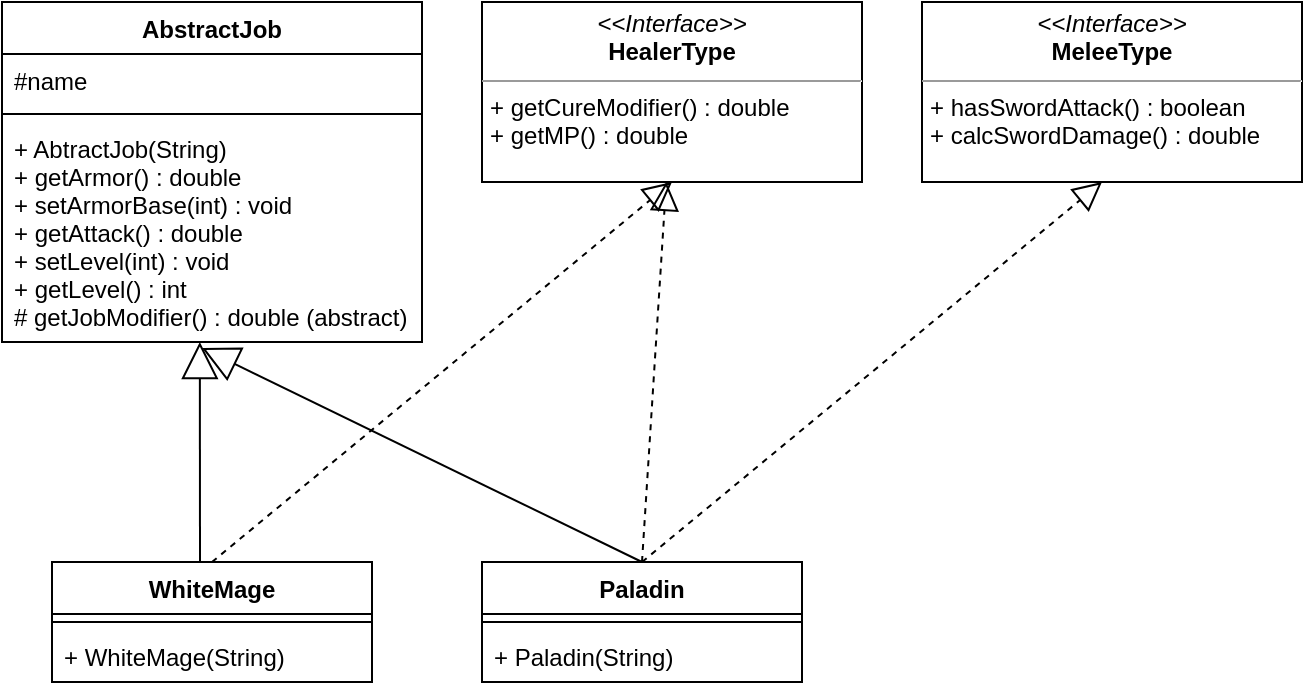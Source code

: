 <mxfile version="13.2.4" type="device"><diagram name="Page-1" id="e7e014a7-5840-1c2e-5031-d8a46d1fe8dd"><mxGraphModel dx="1106" dy="1003" grid="1" gridSize="10" guides="1" tooltips="1" connect="1" arrows="1" fold="1" page="1" pageScale="1" pageWidth="1169" pageHeight="826" background="#ffffff" math="0" shadow="0"><root><mxCell id="0"/><mxCell id="1" parent="0"/><mxCell id="gVdtUMfC6lJD79rPffP9-45" value="&lt;p style=&quot;margin: 0px ; margin-top: 4px ; text-align: center&quot;&gt;&lt;i&gt;&amp;lt;&amp;lt;Interface&amp;gt;&amp;gt;&lt;/i&gt;&lt;br&gt;&lt;b&gt;MeleeType&lt;/b&gt;&lt;/p&gt;&lt;hr size=&quot;1&quot;&gt;&lt;p style=&quot;margin: 0px ; margin-left: 4px&quot;&gt;+ hasSwordAttack() : boolean&lt;/p&gt;&lt;p style=&quot;margin: 0px ; margin-left: 4px&quot;&gt;+ calcSwordDamage() : double&lt;/p&gt;" style="verticalAlign=top;align=left;overflow=fill;fontSize=12;fontFamily=Helvetica;html=1;" parent="1" vertex="1"><mxGeometry x="520" y="30" width="190" height="90" as="geometry"/></mxCell><mxCell id="gVdtUMfC6lJD79rPffP9-46" value="&lt;p style=&quot;margin: 0px ; margin-top: 4px ; text-align: center&quot;&gt;&lt;i&gt;&amp;lt;&amp;lt;Interface&amp;gt;&amp;gt;&lt;/i&gt;&lt;br&gt;&lt;b&gt;HealerType&lt;/b&gt;&lt;/p&gt;&lt;hr size=&quot;1&quot;&gt;&lt;p style=&quot;margin: 0px ; margin-left: 4px&quot;&gt;+ getCureModifier() : double&lt;/p&gt;&lt;p style=&quot;margin: 0px ; margin-left: 4px&quot;&gt;+ getMP() : double&lt;/p&gt;" style="verticalAlign=top;align=left;overflow=fill;fontSize=12;fontFamily=Helvetica;html=1;" parent="1" vertex="1"><mxGeometry x="300" y="30" width="190" height="90" as="geometry"/></mxCell><mxCell id="gVdtUMfC6lJD79rPffP9-41" value="AbstractJob" style="swimlane;fontStyle=1;align=center;verticalAlign=top;childLayout=stackLayout;horizontal=1;startSize=26;horizontalStack=0;resizeParent=1;resizeParentMax=0;resizeLast=0;collapsible=1;marginBottom=0;" parent="1" vertex="1"><mxGeometry x="60" y="30" width="210" height="170" as="geometry"/></mxCell><mxCell id="gVdtUMfC6lJD79rPffP9-42" value="#name" style="text;strokeColor=none;fillColor=none;align=left;verticalAlign=top;spacingLeft=4;spacingRight=4;overflow=hidden;rotatable=0;points=[[0,0.5],[1,0.5]];portConstraint=eastwest;" parent="gVdtUMfC6lJD79rPffP9-41" vertex="1"><mxGeometry y="26" width="210" height="26" as="geometry"/></mxCell><mxCell id="gVdtUMfC6lJD79rPffP9-43" value="" style="line;strokeWidth=1;fillColor=none;align=left;verticalAlign=middle;spacingTop=-1;spacingLeft=3;spacingRight=3;rotatable=0;labelPosition=right;points=[];portConstraint=eastwest;" parent="gVdtUMfC6lJD79rPffP9-41" vertex="1"><mxGeometry y="52" width="210" height="8" as="geometry"/></mxCell><mxCell id="gVdtUMfC6lJD79rPffP9-44" value="+ AbtractJob(String)&#10;+ getArmor() : double&#10;+ setArmorBase(int) : void&#10;+ getAttack() : double&#10;+ setLevel(int) : void&#10;+ getLevel() : int &#10;# getJobModifier() : double (abstract)" style="text;strokeColor=none;fillColor=none;align=left;verticalAlign=top;spacingLeft=4;spacingRight=4;overflow=hidden;rotatable=0;points=[[0,0.5],[1,0.5]];portConstraint=eastwest;" parent="gVdtUMfC6lJD79rPffP9-41" vertex="1"><mxGeometry y="60" width="210" height="110" as="geometry"/></mxCell><mxCell id="gVdtUMfC6lJD79rPffP9-47" value="WhiteMage" style="swimlane;fontStyle=1;align=center;verticalAlign=top;childLayout=stackLayout;horizontal=1;startSize=26;horizontalStack=0;resizeParent=1;resizeParentMax=0;resizeLast=0;collapsible=1;marginBottom=0;" parent="1" vertex="1"><mxGeometry x="85" y="310" width="160" height="60" as="geometry"/></mxCell><mxCell id="gVdtUMfC6lJD79rPffP9-49" value="" style="line;strokeWidth=1;fillColor=none;align=left;verticalAlign=middle;spacingTop=-1;spacingLeft=3;spacingRight=3;rotatable=0;labelPosition=right;points=[];portConstraint=eastwest;" parent="gVdtUMfC6lJD79rPffP9-47" vertex="1"><mxGeometry y="26" width="160" height="8" as="geometry"/></mxCell><mxCell id="gVdtUMfC6lJD79rPffP9-50" value="+ WhiteMage(String)&#10;" style="text;strokeColor=none;fillColor=none;align=left;verticalAlign=top;spacingLeft=4;spacingRight=4;overflow=hidden;rotatable=0;points=[[0,0.5],[1,0.5]];portConstraint=eastwest;" parent="gVdtUMfC6lJD79rPffP9-47" vertex="1"><mxGeometry y="34" width="160" height="26" as="geometry"/></mxCell><mxCell id="gVdtUMfC6lJD79rPffP9-51" value="Paladin" style="swimlane;fontStyle=1;align=center;verticalAlign=top;childLayout=stackLayout;horizontal=1;startSize=26;horizontalStack=0;resizeParent=1;resizeParentMax=0;resizeLast=0;collapsible=1;marginBottom=0;" parent="1" vertex="1"><mxGeometry x="300" y="310" width="160" height="60" as="geometry"/></mxCell><mxCell id="gVdtUMfC6lJD79rPffP9-52" value="" style="line;strokeWidth=1;fillColor=none;align=left;verticalAlign=middle;spacingTop=-1;spacingLeft=3;spacingRight=3;rotatable=0;labelPosition=right;points=[];portConstraint=eastwest;" parent="gVdtUMfC6lJD79rPffP9-51" vertex="1"><mxGeometry y="26" width="160" height="8" as="geometry"/></mxCell><mxCell id="gVdtUMfC6lJD79rPffP9-53" value="+ Paladin(String)" style="text;strokeColor=none;fillColor=none;align=left;verticalAlign=top;spacingLeft=4;spacingRight=4;overflow=hidden;rotatable=0;points=[[0,0.5],[1,0.5]];portConstraint=eastwest;" parent="gVdtUMfC6lJD79rPffP9-51" vertex="1"><mxGeometry y="34" width="160" height="26" as="geometry"/></mxCell><mxCell id="gVdtUMfC6lJD79rPffP9-54" value="" style="endArrow=block;endSize=16;endFill=0;html=1;entryX=0.471;entryY=1;entryDx=0;entryDy=0;entryPerimeter=0;" parent="1" target="gVdtUMfC6lJD79rPffP9-44" edge="1"><mxGeometry width="160" relative="1" as="geometry"><mxPoint x="159" y="310" as="sourcePoint"/><mxPoint x="320" y="450" as="targetPoint"/></mxGeometry></mxCell><mxCell id="gVdtUMfC6lJD79rPffP9-55" value="" style="endArrow=block;endSize=16;endFill=0;html=1;exitX=0.5;exitY=0;exitDx=0;exitDy=0;" parent="1" source="gVdtUMfC6lJD79rPffP9-51" edge="1"><mxGeometry width="160" relative="1" as="geometry"><mxPoint x="169" y="320" as="sourcePoint"/><mxPoint x="160" y="203" as="targetPoint"/></mxGeometry></mxCell><mxCell id="gVdtUMfC6lJD79rPffP9-56" value="" style="endArrow=block;dashed=1;endFill=0;endSize=12;html=1;exitX=0.5;exitY=0;exitDx=0;exitDy=0;entryX=0.5;entryY=1;entryDx=0;entryDy=0;" parent="1" source="gVdtUMfC6lJD79rPffP9-47" target="gVdtUMfC6lJD79rPffP9-46" edge="1"><mxGeometry width="160" relative="1" as="geometry"><mxPoint x="140" y="460" as="sourcePoint"/><mxPoint x="300" y="460" as="targetPoint"/></mxGeometry></mxCell><mxCell id="gVdtUMfC6lJD79rPffP9-57" value="" style="endArrow=block;dashed=1;endFill=0;endSize=12;html=1;" parent="1" target="gVdtUMfC6lJD79rPffP9-46" edge="1"><mxGeometry width="160" relative="1" as="geometry"><mxPoint x="380" y="310" as="sourcePoint"/><mxPoint x="170" y="200" as="targetPoint"/></mxGeometry></mxCell><mxCell id="gVdtUMfC6lJD79rPffP9-58" value="" style="endArrow=block;dashed=1;endFill=0;endSize=12;html=1;exitX=0.5;exitY=0;exitDx=0;exitDy=0;entryX=0.5;entryY=1;entryDx=0;entryDy=0;" parent="1" edge="1"><mxGeometry width="160" relative="1" as="geometry"><mxPoint x="380" y="310" as="sourcePoint"/><mxPoint x="610" y="120" as="targetPoint"/></mxGeometry></mxCell></root></mxGraphModel></diagram></mxfile>
